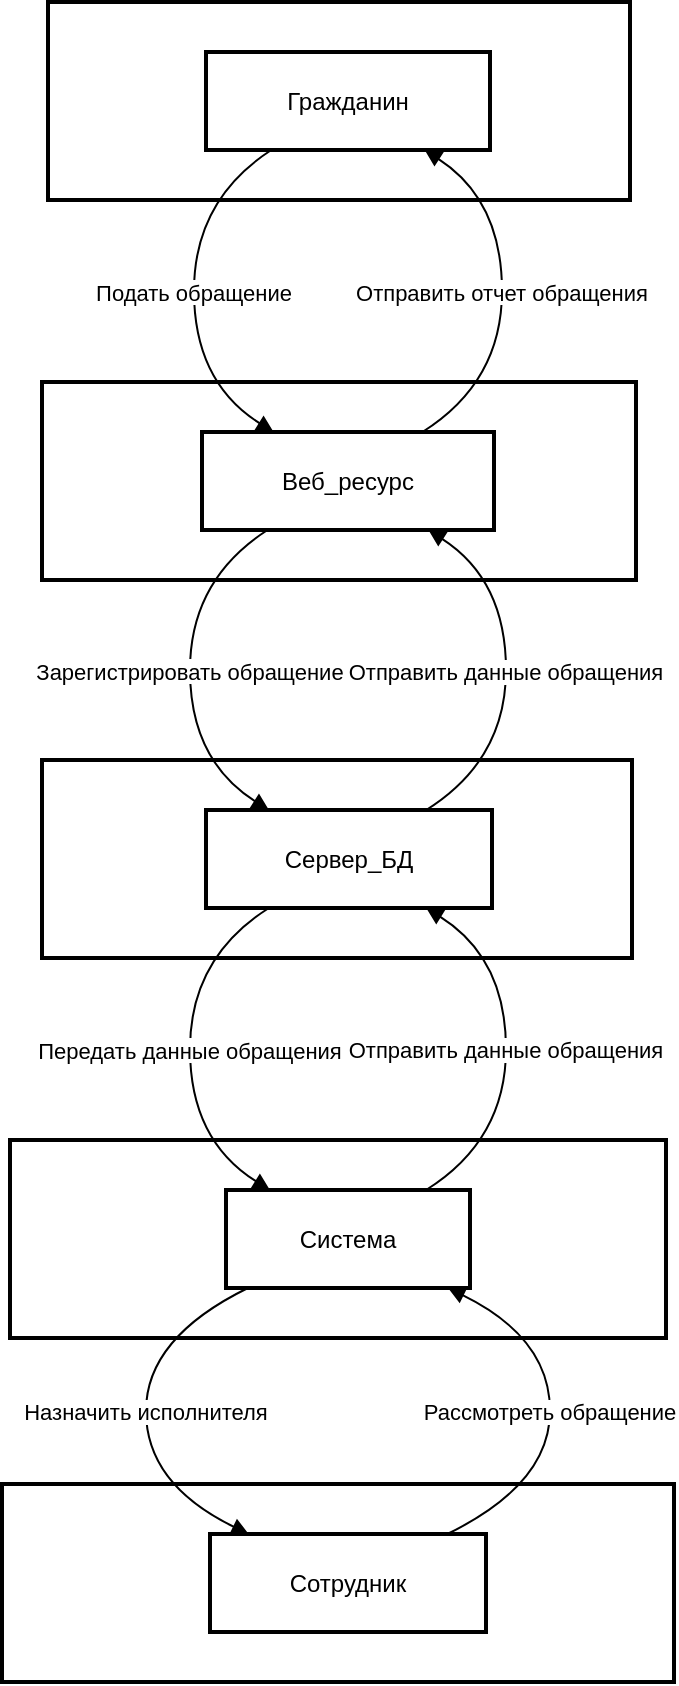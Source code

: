<mxfile version="25.0.3">
  <diagram name="Страница — 1" id="uE1BmmlgBucZEN7A9zzd">
    <mxGraphModel dx="1612" dy="735" grid="1" gridSize="10" guides="1" tooltips="1" connect="1" arrows="1" fold="1" page="1" pageScale="1" pageWidth="1169" pageHeight="827" math="0" shadow="0">
      <root>
        <mxCell id="0" />
        <mxCell id="1" parent="0" />
        <mxCell id="RYHyFqo-vxcArogN3yHj-1" value="Сотрудник" style="whiteSpace=wrap;strokeWidth=2;" vertex="1" parent="1">
          <mxGeometry x="20" y="761" width="336" height="99" as="geometry" />
        </mxCell>
        <mxCell id="RYHyFqo-vxcArogN3yHj-2" value="Система" style="whiteSpace=wrap;strokeWidth=2;" vertex="1" parent="1">
          <mxGeometry x="24" y="589" width="328" height="99" as="geometry" />
        </mxCell>
        <mxCell id="RYHyFqo-vxcArogN3yHj-3" value="Сервер_БД" style="whiteSpace=wrap;strokeWidth=2;" vertex="1" parent="1">
          <mxGeometry x="40" y="399" width="295" height="99" as="geometry" />
        </mxCell>
        <mxCell id="RYHyFqo-vxcArogN3yHj-4" value="Веб_ресурс" style="whiteSpace=wrap;strokeWidth=2;" vertex="1" parent="1">
          <mxGeometry x="40" y="210" width="297" height="99" as="geometry" />
        </mxCell>
        <mxCell id="RYHyFqo-vxcArogN3yHj-5" value="Гражданин" style="whiteSpace=wrap;strokeWidth=2;" vertex="1" parent="1">
          <mxGeometry x="43" y="20" width="291" height="99" as="geometry" />
        </mxCell>
        <mxCell id="RYHyFqo-vxcArogN3yHj-6" value="Гражданин" style="whiteSpace=wrap;strokeWidth=2;" vertex="1" parent="1">
          <mxGeometry x="122" y="45" width="142" height="49" as="geometry" />
        </mxCell>
        <mxCell id="RYHyFqo-vxcArogN3yHj-7" value="Веб_ресурс" style="whiteSpace=wrap;strokeWidth=2;" vertex="1" parent="1">
          <mxGeometry x="120" y="235" width="146" height="49" as="geometry" />
        </mxCell>
        <mxCell id="RYHyFqo-vxcArogN3yHj-8" value="Сервер_БД" style="whiteSpace=wrap;strokeWidth=2;" vertex="1" parent="1">
          <mxGeometry x="122" y="424" width="143" height="49" as="geometry" />
        </mxCell>
        <mxCell id="RYHyFqo-vxcArogN3yHj-9" value="Система" style="whiteSpace=wrap;strokeWidth=2;" vertex="1" parent="1">
          <mxGeometry x="132" y="614" width="122" height="49" as="geometry" />
        </mxCell>
        <mxCell id="RYHyFqo-vxcArogN3yHj-10" value="Сотрудник" style="whiteSpace=wrap;strokeWidth=2;" vertex="1" parent="1">
          <mxGeometry x="124" y="786" width="138" height="49" as="geometry" />
        </mxCell>
        <mxCell id="RYHyFqo-vxcArogN3yHj-11" value="Подать обращение" style="curved=1;startArrow=none;endArrow=block;exitX=0.23;exitY=1;entryX=0.24;entryY=-0.01;rounded=0;" edge="1" parent="1" source="RYHyFqo-vxcArogN3yHj-6" target="RYHyFqo-vxcArogN3yHj-7">
          <mxGeometry relative="1" as="geometry">
            <Array as="points">
              <mxPoint x="116" y="119" />
              <mxPoint x="116" y="210" />
            </Array>
          </mxGeometry>
        </mxCell>
        <mxCell id="RYHyFqo-vxcArogN3yHj-12" value="Зарегистрировать обращение" style="curved=1;startArrow=none;endArrow=block;exitX=0.23;exitY=0.99;entryX=0.22;entryY=0;rounded=0;" edge="1" parent="1" source="RYHyFqo-vxcArogN3yHj-7" target="RYHyFqo-vxcArogN3yHj-8">
          <mxGeometry relative="1" as="geometry">
            <Array as="points">
              <mxPoint x="114" y="309" />
              <mxPoint x="114" y="399" />
            </Array>
          </mxGeometry>
        </mxCell>
        <mxCell id="RYHyFqo-vxcArogN3yHj-13" value="Передать данные обращения" style="curved=1;startArrow=none;endArrow=block;exitX=0.22;exitY=1;entryX=0.18;entryY=0;rounded=0;" edge="1" parent="1" source="RYHyFqo-vxcArogN3yHj-8" target="RYHyFqo-vxcArogN3yHj-9">
          <mxGeometry relative="1" as="geometry">
            <Array as="points">
              <mxPoint x="114" y="498" />
              <mxPoint x="114" y="589" />
            </Array>
          </mxGeometry>
        </mxCell>
        <mxCell id="RYHyFqo-vxcArogN3yHj-14" value="Назначить исполнителя" style="curved=1;startArrow=none;endArrow=block;exitX=0.09;exitY=1;entryX=0.14;entryY=0;rounded=0;" edge="1" parent="1" source="RYHyFqo-vxcArogN3yHj-9" target="RYHyFqo-vxcArogN3yHj-10">
          <mxGeometry relative="1" as="geometry">
            <Array as="points">
              <mxPoint x="92" y="688" />
              <mxPoint x="92" y="761" />
            </Array>
          </mxGeometry>
        </mxCell>
        <mxCell id="RYHyFqo-vxcArogN3yHj-15" value="Рассмотреть обращение" style="curved=1;startArrow=none;endArrow=block;exitX=0.86;exitY=0;entryX=0.91;entryY=1;rounded=0;" edge="1" parent="1" source="RYHyFqo-vxcArogN3yHj-10" target="RYHyFqo-vxcArogN3yHj-9">
          <mxGeometry relative="1" as="geometry">
            <Array as="points">
              <mxPoint x="294" y="761" />
              <mxPoint x="294" y="688" />
            </Array>
          </mxGeometry>
        </mxCell>
        <mxCell id="RYHyFqo-vxcArogN3yHj-16" value="Отправить данные обращения" style="curved=1;startArrow=none;endArrow=block;exitX=0.82;exitY=0;entryX=0.77;entryY=1;rounded=0;" edge="1" parent="1" source="RYHyFqo-vxcArogN3yHj-9" target="RYHyFqo-vxcArogN3yHj-8">
          <mxGeometry relative="1" as="geometry">
            <Array as="points">
              <mxPoint x="272" y="589" />
              <mxPoint x="272" y="498" />
            </Array>
          </mxGeometry>
        </mxCell>
        <mxCell id="RYHyFqo-vxcArogN3yHj-17" value="Отправить данные обращения" style="curved=1;startArrow=none;endArrow=block;exitX=0.77;exitY=0;entryX=0.77;entryY=0.99;rounded=0;" edge="1" parent="1" source="RYHyFqo-vxcArogN3yHj-8" target="RYHyFqo-vxcArogN3yHj-7">
          <mxGeometry relative="1" as="geometry">
            <Array as="points">
              <mxPoint x="272" y="399" />
              <mxPoint x="272" y="309" />
            </Array>
          </mxGeometry>
        </mxCell>
        <mxCell id="RYHyFqo-vxcArogN3yHj-18" value="Отправить отчет обращения" style="curved=1;startArrow=none;endArrow=block;exitX=0.76;exitY=-0.01;entryX=0.77;entryY=1;rounded=0;" edge="1" parent="1" source="RYHyFqo-vxcArogN3yHj-7" target="RYHyFqo-vxcArogN3yHj-6">
          <mxGeometry relative="1" as="geometry">
            <Array as="points">
              <mxPoint x="270" y="210" />
              <mxPoint x="270" y="119" />
            </Array>
          </mxGeometry>
        </mxCell>
      </root>
    </mxGraphModel>
  </diagram>
</mxfile>
